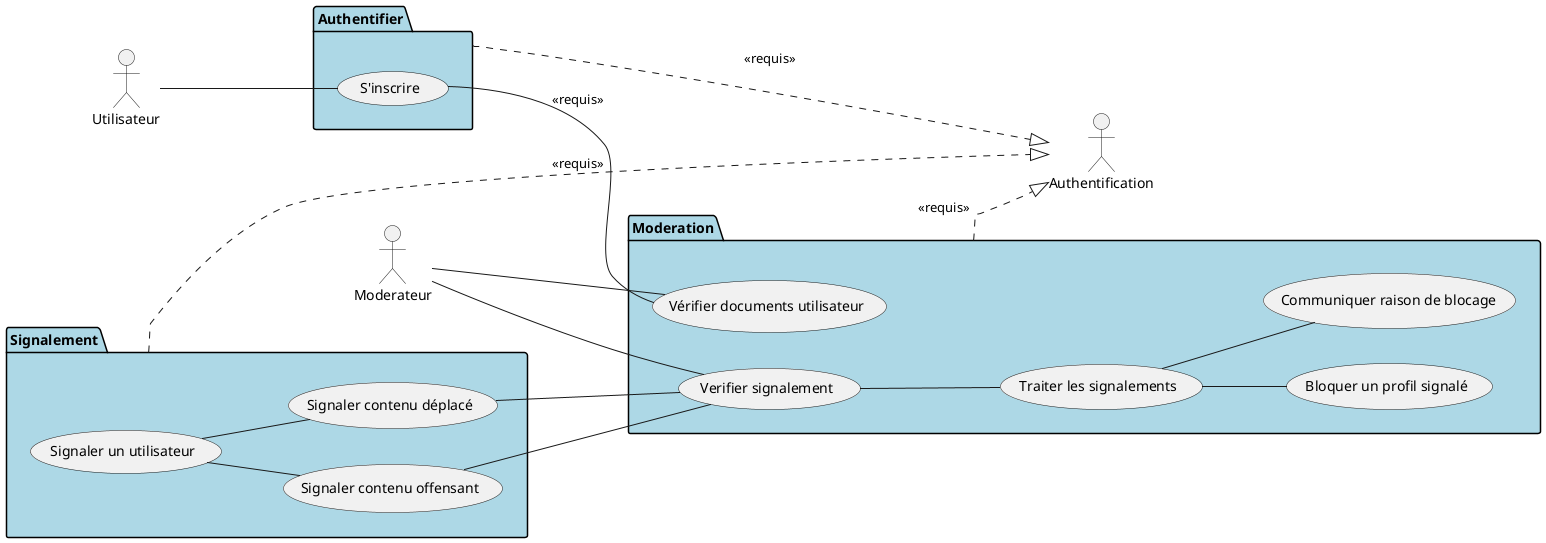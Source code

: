 @startuml

left to right direction

'Acteurs'
actor Utilisateur
actor Moderateur
actor Authentification



package "Moderation" #LightBlue {

    usecase "Traiter les signalements" as mod_traiter
    usecase "Bloquer un profil signalé" as mod_bloquer
    usecase "Communiquer raison de blocage" as mod_raison_blocage
    usecase "Vérifier documents utilisateur" as mod_verif_docs
    usecase "Verifier signalement" as mod_verif_signal

    Moderateur -- mod_verif_signal
    Moderateur -- mod_verif_docs
    mod_verif_signal -- mod_traiter
    mod_traiter -- mod_bloquer
    mod_traiter -- mod_raison_blocage

}

package "Signalement" #LightBlue {

    usecase "Signaler un utilisateur" as signal_user
    usecase "Signaler contenu déplacé" as signal_deplace
    usecase "Signaler contenu offensant" as signal_offensant

    signal_user -- signal_deplace
    signal_user -- signal_offensant
    signal_deplace -- mod_verif_signal
    signal_offensant -- mod_verif_signal

}

package "Authentifier" #LightBlue {

    usecase "S'inscrire" as auth_inscription

    Utilisateur -- auth_inscription
    auth_inscription -- mod_verif_docs : <<requis>>

}

Authentifier ..|> Authentification : <<requis>>
Signalement ..|> Authentification : <<requis>>
Moderation ..|> Authentification : <<requis>>

@enduml
